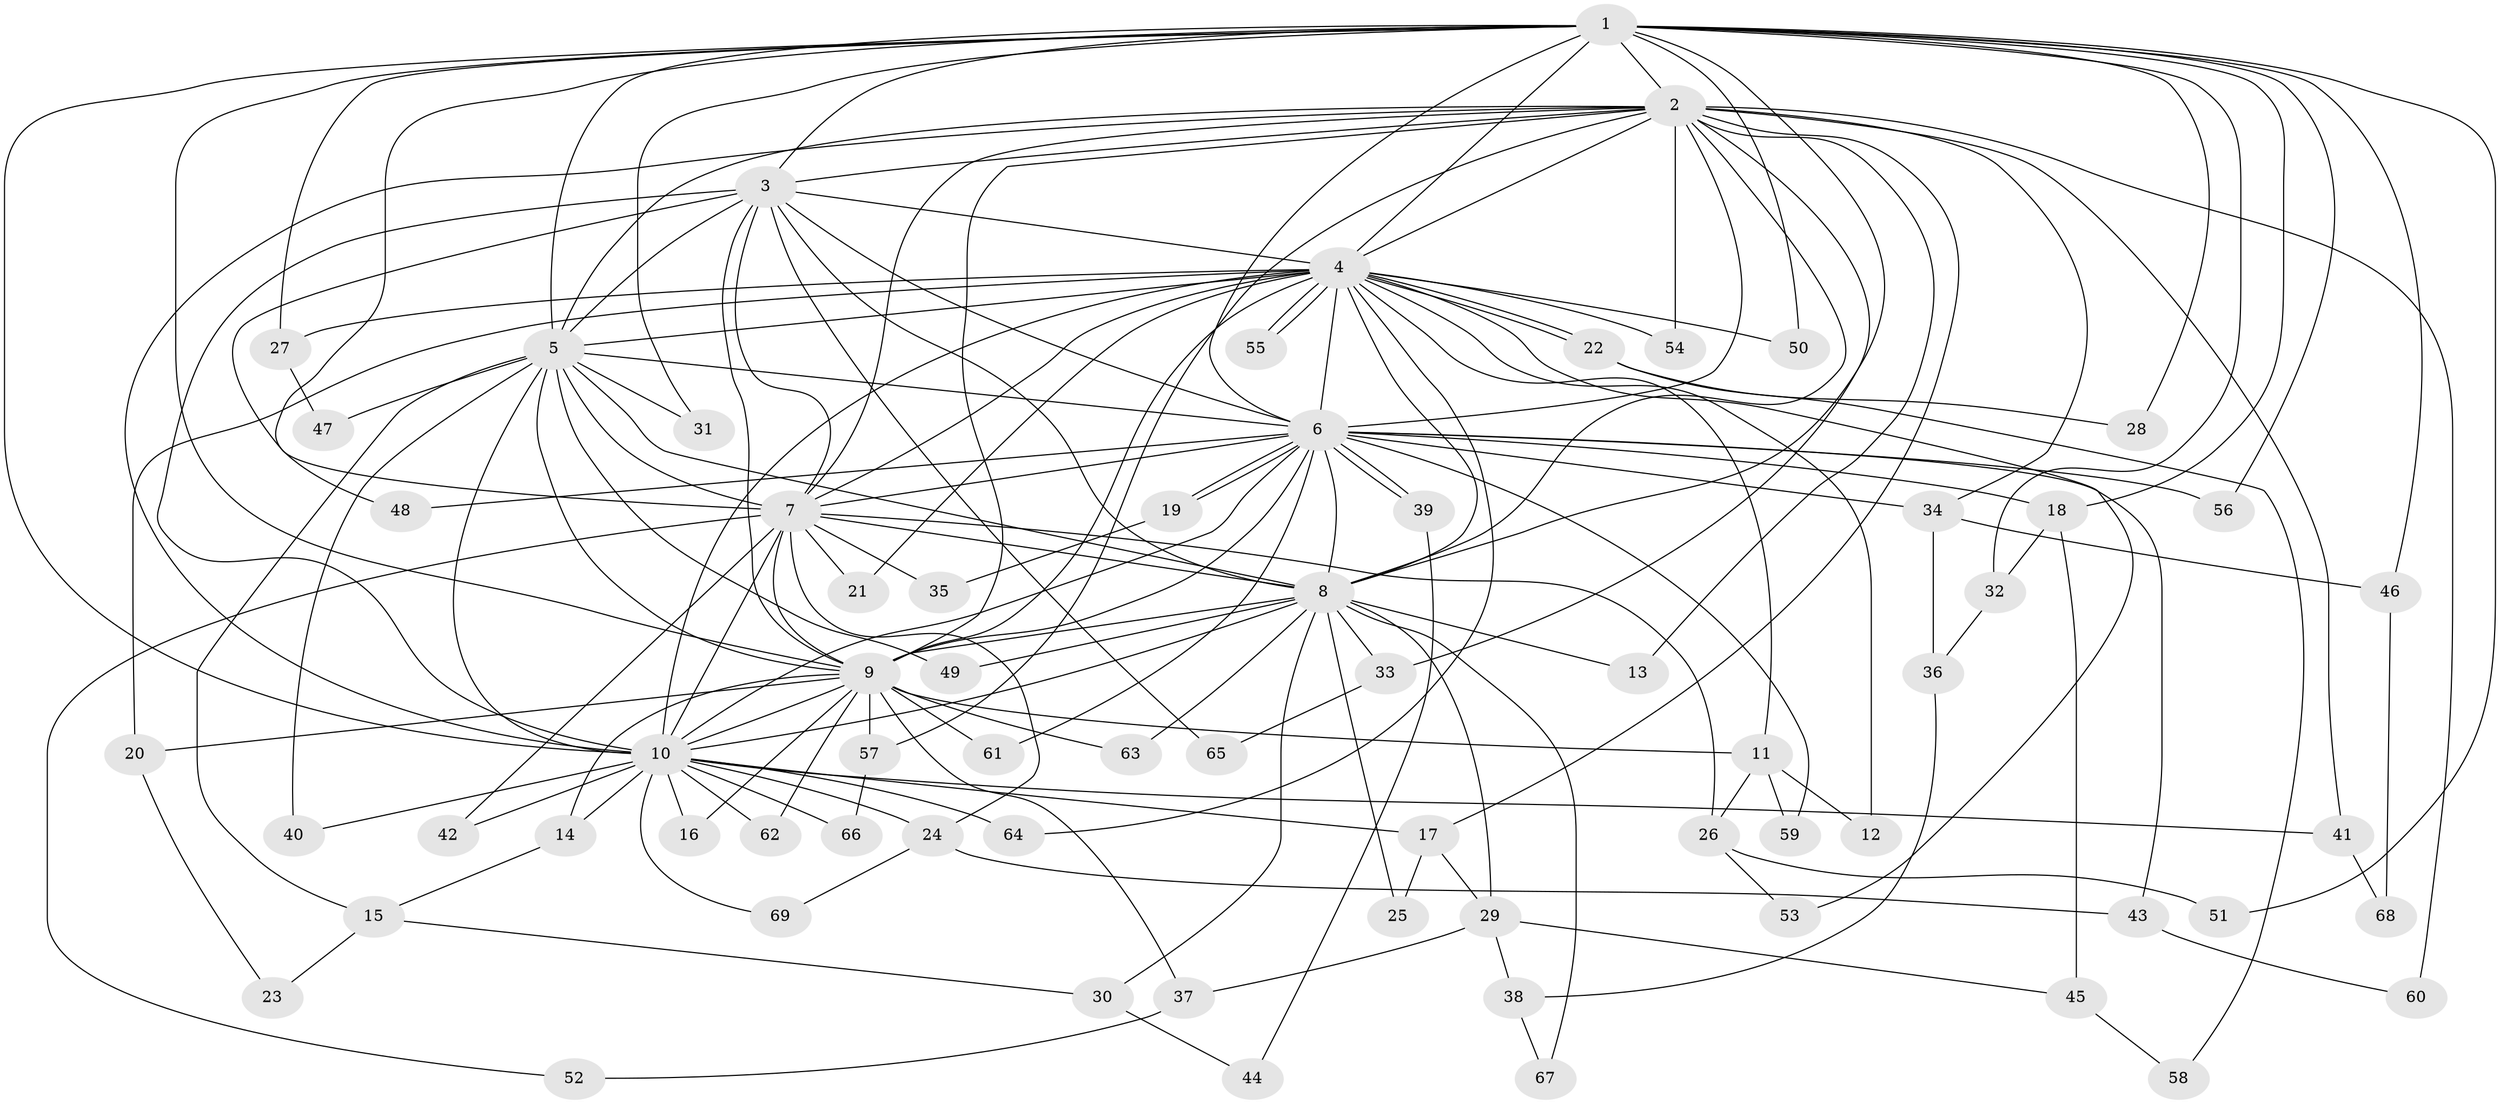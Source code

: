 // Generated by graph-tools (version 1.1) at 2025/45/03/09/25 04:45:02]
// undirected, 69 vertices, 163 edges
graph export_dot {
graph [start="1"]
  node [color=gray90,style=filled];
  1;
  2;
  3;
  4;
  5;
  6;
  7;
  8;
  9;
  10;
  11;
  12;
  13;
  14;
  15;
  16;
  17;
  18;
  19;
  20;
  21;
  22;
  23;
  24;
  25;
  26;
  27;
  28;
  29;
  30;
  31;
  32;
  33;
  34;
  35;
  36;
  37;
  38;
  39;
  40;
  41;
  42;
  43;
  44;
  45;
  46;
  47;
  48;
  49;
  50;
  51;
  52;
  53;
  54;
  55;
  56;
  57;
  58;
  59;
  60;
  61;
  62;
  63;
  64;
  65;
  66;
  67;
  68;
  69;
  1 -- 2;
  1 -- 3;
  1 -- 4;
  1 -- 5;
  1 -- 6;
  1 -- 7;
  1 -- 8;
  1 -- 9;
  1 -- 10;
  1 -- 18;
  1 -- 27;
  1 -- 28;
  1 -- 31;
  1 -- 32;
  1 -- 46;
  1 -- 50;
  1 -- 51;
  1 -- 56;
  2 -- 3;
  2 -- 4;
  2 -- 5;
  2 -- 6;
  2 -- 7;
  2 -- 8;
  2 -- 9;
  2 -- 10;
  2 -- 13;
  2 -- 17;
  2 -- 33;
  2 -- 34;
  2 -- 41;
  2 -- 54;
  2 -- 57;
  2 -- 60;
  3 -- 4;
  3 -- 5;
  3 -- 6;
  3 -- 7;
  3 -- 8;
  3 -- 9;
  3 -- 10;
  3 -- 48;
  3 -- 65;
  4 -- 5;
  4 -- 6;
  4 -- 7;
  4 -- 8;
  4 -- 9;
  4 -- 10;
  4 -- 11;
  4 -- 12;
  4 -- 20;
  4 -- 21;
  4 -- 22;
  4 -- 22;
  4 -- 27;
  4 -- 50;
  4 -- 53;
  4 -- 54;
  4 -- 55;
  4 -- 55;
  4 -- 64;
  5 -- 6;
  5 -- 7;
  5 -- 8;
  5 -- 9;
  5 -- 10;
  5 -- 15;
  5 -- 31;
  5 -- 40;
  5 -- 47;
  5 -- 49;
  6 -- 7;
  6 -- 8;
  6 -- 9;
  6 -- 10;
  6 -- 18;
  6 -- 19;
  6 -- 19;
  6 -- 34;
  6 -- 39;
  6 -- 39;
  6 -- 43;
  6 -- 48;
  6 -- 56;
  6 -- 59;
  6 -- 61;
  7 -- 8;
  7 -- 9;
  7 -- 10;
  7 -- 21;
  7 -- 24;
  7 -- 26;
  7 -- 35;
  7 -- 42;
  7 -- 52;
  8 -- 9;
  8 -- 10;
  8 -- 13;
  8 -- 25;
  8 -- 29;
  8 -- 30;
  8 -- 33;
  8 -- 49;
  8 -- 63;
  8 -- 67;
  9 -- 10;
  9 -- 11;
  9 -- 14;
  9 -- 16;
  9 -- 20;
  9 -- 37;
  9 -- 57;
  9 -- 61;
  9 -- 62;
  9 -- 63;
  10 -- 14;
  10 -- 16;
  10 -- 17;
  10 -- 24;
  10 -- 40;
  10 -- 41;
  10 -- 42;
  10 -- 62;
  10 -- 64;
  10 -- 66;
  10 -- 69;
  11 -- 12;
  11 -- 26;
  11 -- 59;
  14 -- 15;
  15 -- 23;
  15 -- 30;
  17 -- 25;
  17 -- 29;
  18 -- 32;
  18 -- 45;
  19 -- 35;
  20 -- 23;
  22 -- 28;
  22 -- 58;
  24 -- 43;
  24 -- 69;
  26 -- 51;
  26 -- 53;
  27 -- 47;
  29 -- 37;
  29 -- 38;
  29 -- 45;
  30 -- 44;
  32 -- 36;
  33 -- 65;
  34 -- 36;
  34 -- 46;
  36 -- 38;
  37 -- 52;
  38 -- 67;
  39 -- 44;
  41 -- 68;
  43 -- 60;
  45 -- 58;
  46 -- 68;
  57 -- 66;
}

